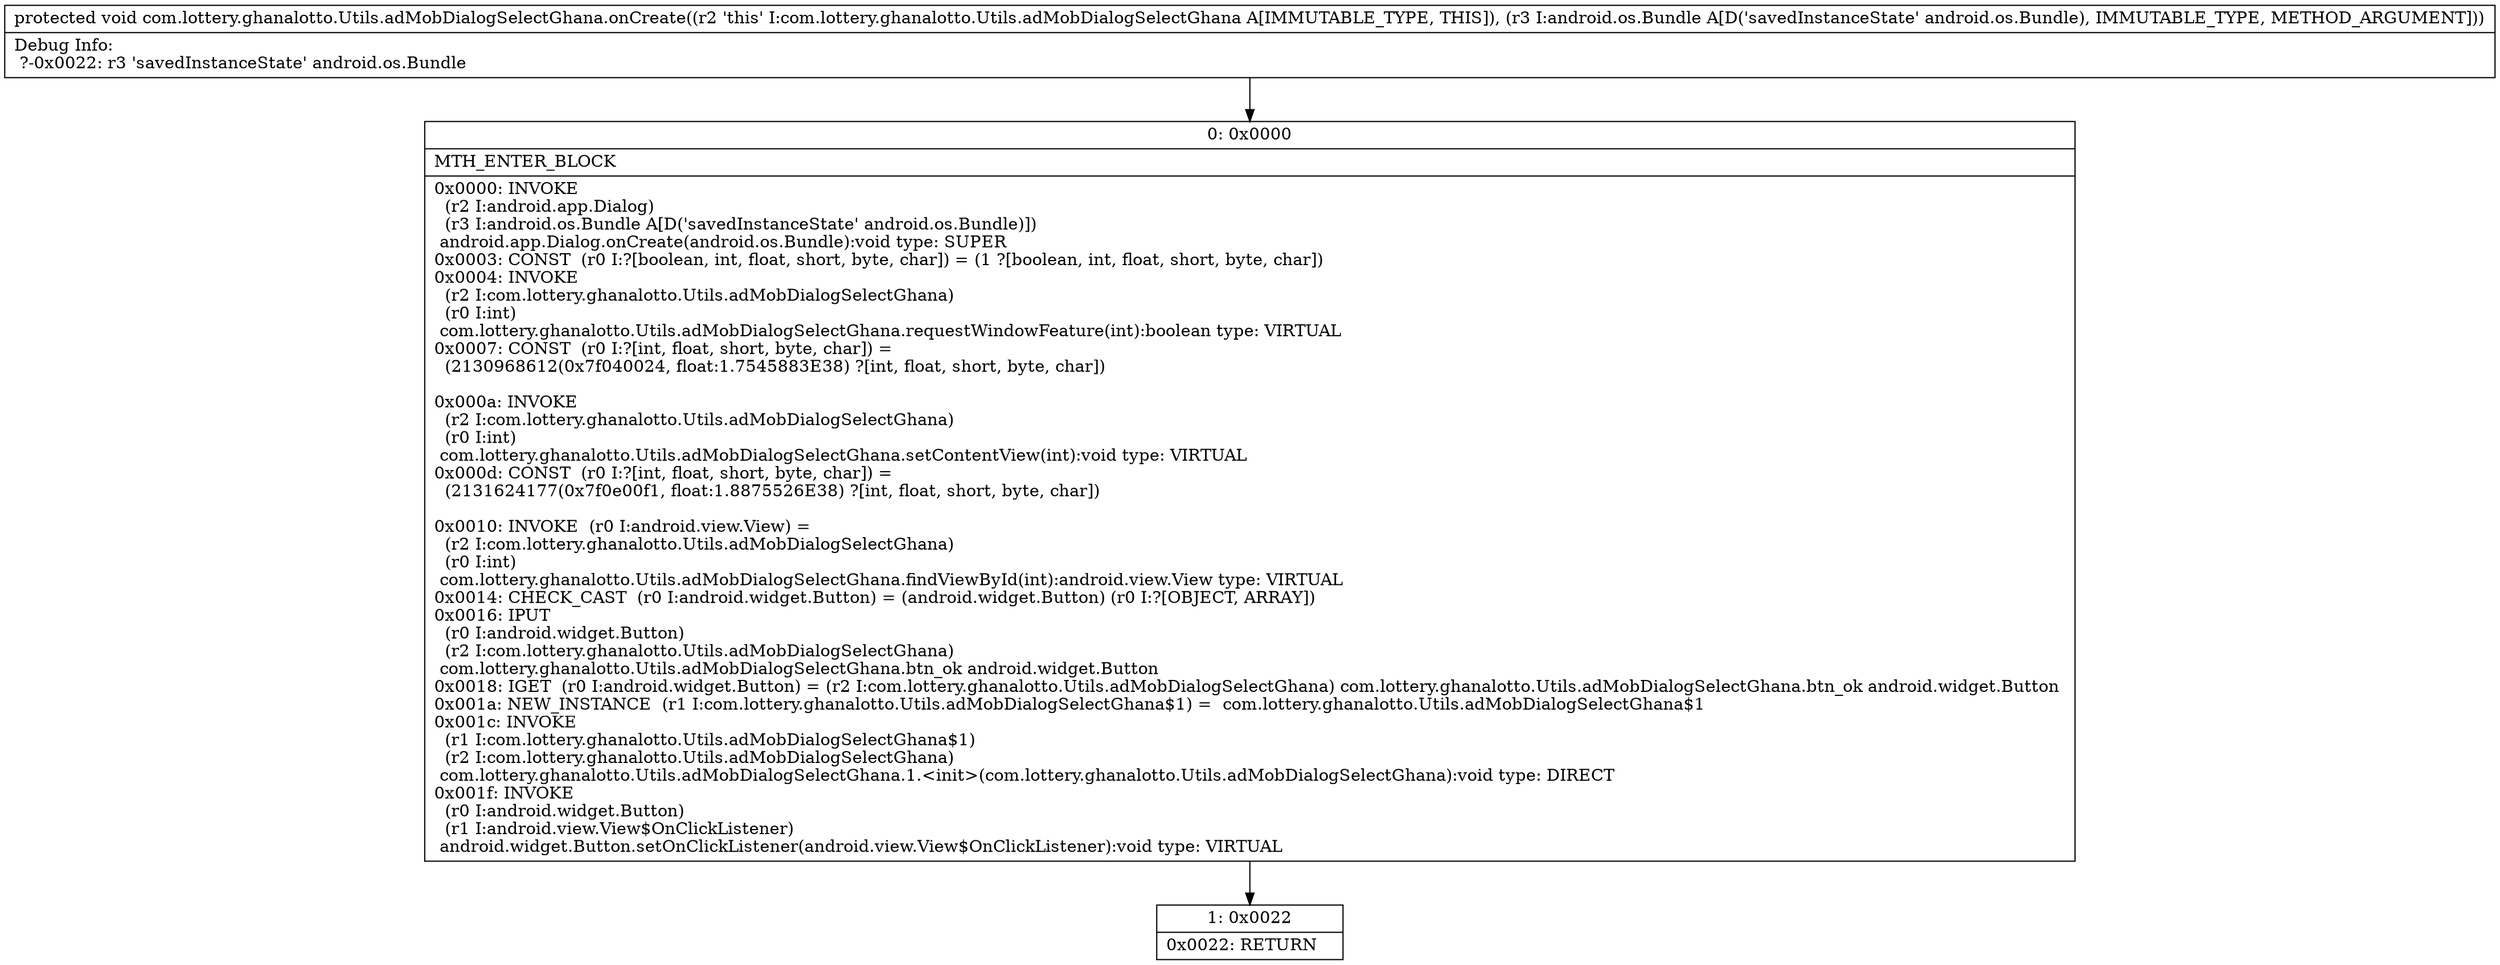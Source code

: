 digraph "CFG forcom.lottery.ghanalotto.Utils.adMobDialogSelectGhana.onCreate(Landroid\/os\/Bundle;)V" {
Node_0 [shape=record,label="{0\:\ 0x0000|MTH_ENTER_BLOCK\l|0x0000: INVOKE  \l  (r2 I:android.app.Dialog)\l  (r3 I:android.os.Bundle A[D('savedInstanceState' android.os.Bundle)])\l android.app.Dialog.onCreate(android.os.Bundle):void type: SUPER \l0x0003: CONST  (r0 I:?[boolean, int, float, short, byte, char]) = (1 ?[boolean, int, float, short, byte, char]) \l0x0004: INVOKE  \l  (r2 I:com.lottery.ghanalotto.Utils.adMobDialogSelectGhana)\l  (r0 I:int)\l com.lottery.ghanalotto.Utils.adMobDialogSelectGhana.requestWindowFeature(int):boolean type: VIRTUAL \l0x0007: CONST  (r0 I:?[int, float, short, byte, char]) = \l  (2130968612(0x7f040024, float:1.7545883E38) ?[int, float, short, byte, char])\l \l0x000a: INVOKE  \l  (r2 I:com.lottery.ghanalotto.Utils.adMobDialogSelectGhana)\l  (r0 I:int)\l com.lottery.ghanalotto.Utils.adMobDialogSelectGhana.setContentView(int):void type: VIRTUAL \l0x000d: CONST  (r0 I:?[int, float, short, byte, char]) = \l  (2131624177(0x7f0e00f1, float:1.8875526E38) ?[int, float, short, byte, char])\l \l0x0010: INVOKE  (r0 I:android.view.View) = \l  (r2 I:com.lottery.ghanalotto.Utils.adMobDialogSelectGhana)\l  (r0 I:int)\l com.lottery.ghanalotto.Utils.adMobDialogSelectGhana.findViewById(int):android.view.View type: VIRTUAL \l0x0014: CHECK_CAST  (r0 I:android.widget.Button) = (android.widget.Button) (r0 I:?[OBJECT, ARRAY]) \l0x0016: IPUT  \l  (r0 I:android.widget.Button)\l  (r2 I:com.lottery.ghanalotto.Utils.adMobDialogSelectGhana)\l com.lottery.ghanalotto.Utils.adMobDialogSelectGhana.btn_ok android.widget.Button \l0x0018: IGET  (r0 I:android.widget.Button) = (r2 I:com.lottery.ghanalotto.Utils.adMobDialogSelectGhana) com.lottery.ghanalotto.Utils.adMobDialogSelectGhana.btn_ok android.widget.Button \l0x001a: NEW_INSTANCE  (r1 I:com.lottery.ghanalotto.Utils.adMobDialogSelectGhana$1) =  com.lottery.ghanalotto.Utils.adMobDialogSelectGhana$1 \l0x001c: INVOKE  \l  (r1 I:com.lottery.ghanalotto.Utils.adMobDialogSelectGhana$1)\l  (r2 I:com.lottery.ghanalotto.Utils.adMobDialogSelectGhana)\l com.lottery.ghanalotto.Utils.adMobDialogSelectGhana.1.\<init\>(com.lottery.ghanalotto.Utils.adMobDialogSelectGhana):void type: DIRECT \l0x001f: INVOKE  \l  (r0 I:android.widget.Button)\l  (r1 I:android.view.View$OnClickListener)\l android.widget.Button.setOnClickListener(android.view.View$OnClickListener):void type: VIRTUAL \l}"];
Node_1 [shape=record,label="{1\:\ 0x0022|0x0022: RETURN   \l}"];
MethodNode[shape=record,label="{protected void com.lottery.ghanalotto.Utils.adMobDialogSelectGhana.onCreate((r2 'this' I:com.lottery.ghanalotto.Utils.adMobDialogSelectGhana A[IMMUTABLE_TYPE, THIS]), (r3 I:android.os.Bundle A[D('savedInstanceState' android.os.Bundle), IMMUTABLE_TYPE, METHOD_ARGUMENT]))  | Debug Info:\l  ?\-0x0022: r3 'savedInstanceState' android.os.Bundle\l}"];
MethodNode -> Node_0;
Node_0 -> Node_1;
}

